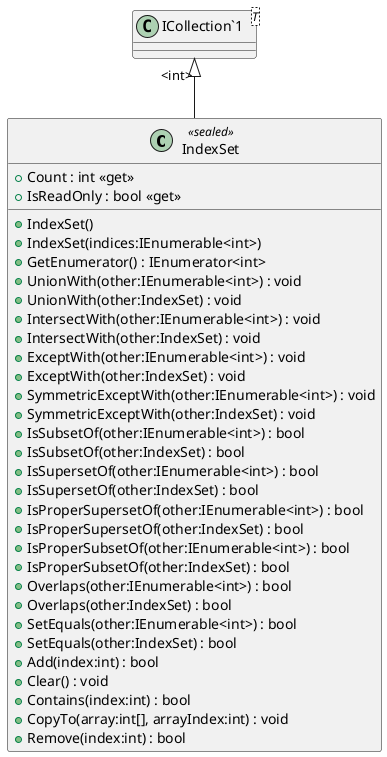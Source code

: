 @startuml
class IndexSet <<sealed>> {
    + IndexSet()
    + IndexSet(indices:IEnumerable<int>)
    + GetEnumerator() : IEnumerator<int>
    + UnionWith(other:IEnumerable<int>) : void
    + UnionWith(other:IndexSet) : void
    + IntersectWith(other:IEnumerable<int>) : void
    + IntersectWith(other:IndexSet) : void
    + ExceptWith(other:IEnumerable<int>) : void
    + ExceptWith(other:IndexSet) : void
    + SymmetricExceptWith(other:IEnumerable<int>) : void
    + SymmetricExceptWith(other:IndexSet) : void
    + IsSubsetOf(other:IEnumerable<int>) : bool
    + IsSubsetOf(other:IndexSet) : bool
    + IsSupersetOf(other:IEnumerable<int>) : bool
    + IsSupersetOf(other:IndexSet) : bool
    + IsProperSupersetOf(other:IEnumerable<int>) : bool
    + IsProperSupersetOf(other:IndexSet) : bool
    + IsProperSubsetOf(other:IEnumerable<int>) : bool
    + IsProperSubsetOf(other:IndexSet) : bool
    + Overlaps(other:IEnumerable<int>) : bool
    + Overlaps(other:IndexSet) : bool
    + SetEquals(other:IEnumerable<int>) : bool
    + SetEquals(other:IndexSet) : bool
    + Add(index:int) : bool
    + Clear() : void
    + Contains(index:int) : bool
    + CopyTo(array:int[], arrayIndex:int) : void
    + Remove(index:int) : bool
    + Count : int <<get>>
    + IsReadOnly : bool <<get>>
}
class "ICollection`1"<T> {
}
"ICollection`1" "<int>" <|-- IndexSet
@enduml
